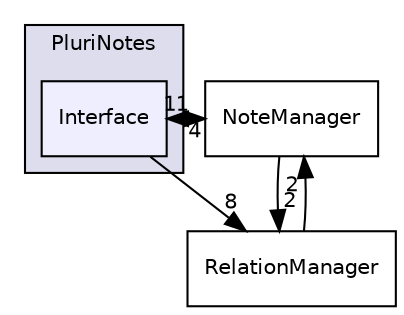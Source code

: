 digraph "/home/thanhtrungdinh/Desktop/utc/lo21/PluriNotes/source/PluriNotes/Interface" {
  compound=true
  node [ fontsize="10", fontname="Helvetica"];
  edge [ labelfontsize="10", labelfontname="Helvetica"];
  subgraph clusterdir_cf73acd0921c4ed4c2ec72f23e643f54 {
    graph [ bgcolor="#ddddee", pencolor="black", label="PluriNotes" fontname="Helvetica", fontsize="10", URL="dir_cf73acd0921c4ed4c2ec72f23e643f54.html"]
  dir_5fde6d96f15e366af082cdf23a552f1a [shape=box, label="Interface", style="filled", fillcolor="#eeeeff", pencolor="black", URL="dir_5fde6d96f15e366af082cdf23a552f1a.html"];
  }
  dir_d8665981d7edff9719f736229ef8db89 [shape=box label="NoteManager" URL="dir_d8665981d7edff9719f736229ef8db89.html"];
  dir_af18ccdb5c76819c08a58868a5283551 [shape=box label="RelationManager" URL="dir_af18ccdb5c76819c08a58868a5283551.html"];
  dir_5fde6d96f15e366af082cdf23a552f1a->dir_d8665981d7edff9719f736229ef8db89 [headlabel="11", labeldistance=1.5 headhref="dir_000002_000003.html"];
  dir_5fde6d96f15e366af082cdf23a552f1a->dir_af18ccdb5c76819c08a58868a5283551 [headlabel="8", labeldistance=1.5 headhref="dir_000002_000004.html"];
  dir_d8665981d7edff9719f736229ef8db89->dir_5fde6d96f15e366af082cdf23a552f1a [headlabel="4", labeldistance=1.5 headhref="dir_000003_000002.html"];
  dir_d8665981d7edff9719f736229ef8db89->dir_af18ccdb5c76819c08a58868a5283551 [headlabel="2", labeldistance=1.5 headhref="dir_000003_000004.html"];
  dir_af18ccdb5c76819c08a58868a5283551->dir_d8665981d7edff9719f736229ef8db89 [headlabel="2", labeldistance=1.5 headhref="dir_000004_000003.html"];
}
